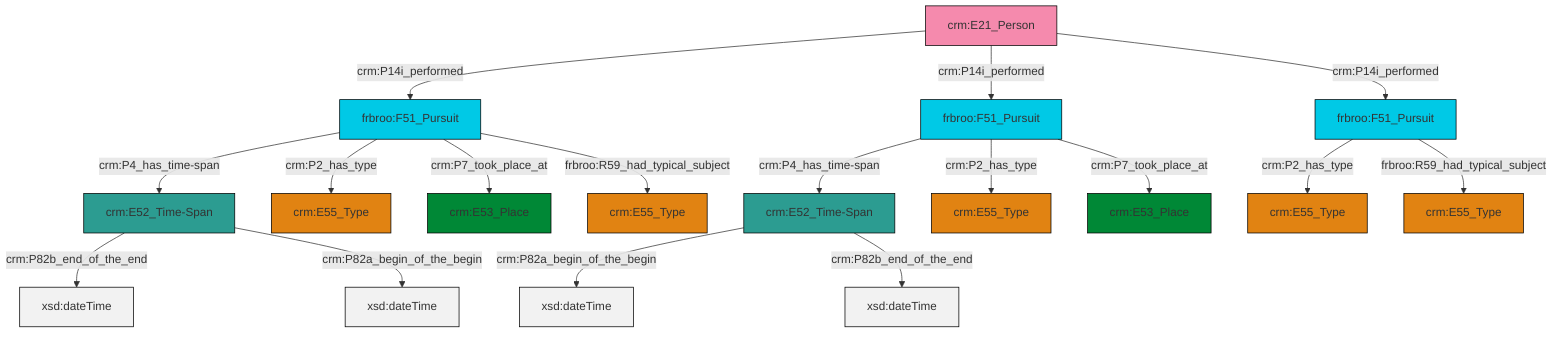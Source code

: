 graph TD
classDef Literal fill:#f2f2f2,stroke:#000000;
classDef CRM_Entity fill:#FFFFFF,stroke:#000000;
classDef Temporal_Entity fill:#00C9E6, stroke:#000000;
classDef Type fill:#E18312, stroke:#000000;
classDef Time-Span fill:#2C9C91, stroke:#000000;
classDef Appellation fill:#FFEB7F, stroke:#000000;
classDef Place fill:#008836, stroke:#000000;
classDef Persistent_Item fill:#B266B2, stroke:#000000;
classDef Conceptual_Object fill:#FFD700, stroke:#000000;
classDef Physical_Thing fill:#D2B48C, stroke:#000000;
classDef Actor fill:#f58aad, stroke:#000000;
classDef PC_Classes fill:#4ce600, stroke:#000000;
classDef Multi fill:#cccccc,stroke:#000000;

0["crm:E52_Time-Span"]:::Time-Span -->|crm:P82a_begin_of_the_begin| 1[xsd:dateTime]:::Literal
4["frbroo:F51_Pursuit"]:::Temporal_Entity -->|crm:P4_has_time-span| 5["crm:E52_Time-Span"]:::Time-Span
4["frbroo:F51_Pursuit"]:::Temporal_Entity -->|crm:P2_has_type| 7["crm:E55_Type"]:::Type
4["frbroo:F51_Pursuit"]:::Temporal_Entity -->|crm:P7_took_place_at| 8["crm:E53_Place"]:::Place
4["frbroo:F51_Pursuit"]:::Temporal_Entity -->|frbroo:R59_had_typical_subject| 2["crm:E55_Type"]:::Type
14["crm:E21_Person"]:::Actor -->|crm:P14i_performed| 4["frbroo:F51_Pursuit"]:::Temporal_Entity
15["frbroo:F51_Pursuit"]:::Temporal_Entity -->|crm:P2_has_type| 16["crm:E55_Type"]:::Type
0["crm:E52_Time-Span"]:::Time-Span -->|crm:P82b_end_of_the_end| 18[xsd:dateTime]:::Literal
20["frbroo:F51_Pursuit"]:::Temporal_Entity -->|crm:P4_has_time-span| 0["crm:E52_Time-Span"]:::Time-Span
20["frbroo:F51_Pursuit"]:::Temporal_Entity -->|crm:P2_has_type| 21["crm:E55_Type"]:::Type
14["crm:E21_Person"]:::Actor -->|crm:P14i_performed| 20["frbroo:F51_Pursuit"]:::Temporal_Entity
14["crm:E21_Person"]:::Actor -->|crm:P14i_performed| 15["frbroo:F51_Pursuit"]:::Temporal_Entity
5["crm:E52_Time-Span"]:::Time-Span -->|crm:P82b_end_of_the_end| 24[xsd:dateTime]:::Literal
15["frbroo:F51_Pursuit"]:::Temporal_Entity -->|frbroo:R59_had_typical_subject| 28["crm:E55_Type"]:::Type
20["frbroo:F51_Pursuit"]:::Temporal_Entity -->|crm:P7_took_place_at| 12["crm:E53_Place"]:::Place
5["crm:E52_Time-Span"]:::Time-Span -->|crm:P82a_begin_of_the_begin| 32[xsd:dateTime]:::Literal